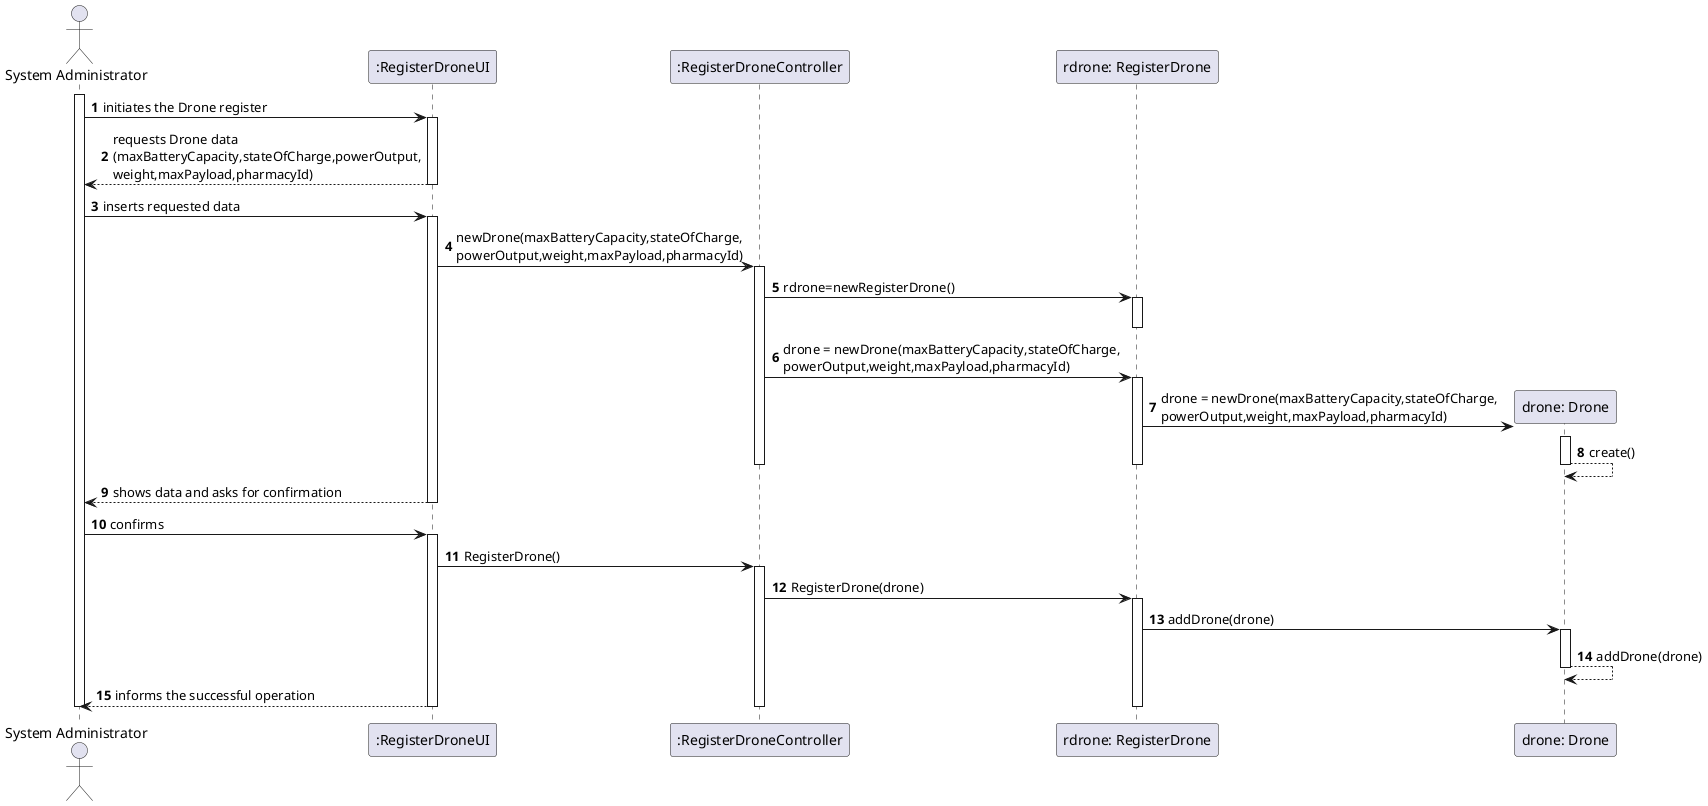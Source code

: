 @startuml
autonumber
'hide footbox
actor "System Administrator" as SADM

participant ":RegisterDroneUI" as UI
participant ":RegisterDroneController" as CTRL
participant "rdrone: RegisterDrone" as RDRONE
participant "drone: Drone" as SCOOT



activate SADM

SADM -> UI : initiates the Drone register
activate UI
UI --> SADM : requests Drone data \n(maxBatteryCapacity,stateOfCharge,powerOutput,\nweight,maxPayload,pharmacyId)
deactivate UI

SADM -> UI : inserts requested data
activate UI
UI -> CTRL : newDrone(maxBatteryCapacity,stateOfCharge,\npowerOutput,weight,maxPayload,pharmacyId)
activate CTRL
CTRL -> RDRONE : rdrone=newRegisterDrone()
activate RDRONE
deactivate RDRONE
CTRL -> RDRONE : drone = newDrone(maxBatteryCapacity,stateOfCharge,\npowerOutput,weight,maxPayload,pharmacyId)
activate RDRONE
RDRONE -> SCOOT** : drone = newDrone(maxBatteryCapacity,stateOfCharge,\npowerOutput,weight,maxPayload,pharmacyId)
activate SCOOT
SCOOT --> SCOOT : create()
deactivate SCOOT
deactivate RDRONE
deactivate CTRL
UI --> SADM : shows data and asks for confirmation
deactivate UI

SADM -> UI : confirms
activate UI
UI -> CTRL : RegisterDrone()
activate CTRL
CTRL -> RDRONE : RegisterDrone(drone)
activate RDRONE
RDRONE -> SCOOT : addDrone(drone)
activate SCOOT
SCOOT --> SCOOT : addDrone(drone)
deactivate SCOOT

UI --> SADM : informs the successful operation
deactivate RDRONE
deactivate CTRL
deactivate UI
deactivate SADM

@enduml

